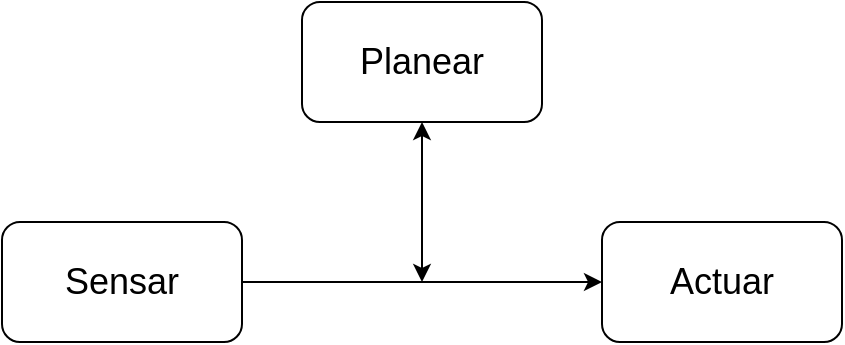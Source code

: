 <mxfile version="19.0.3" type="device"><diagram id="19vFl_X5pTW7kTyummM1" name="Page-1"><mxGraphModel dx="1102" dy="725" grid="1" gridSize="10" guides="1" tooltips="1" connect="1" arrows="1" fold="1" page="1" pageScale="1" pageWidth="850" pageHeight="1100" math="0" shadow="0"><root><mxCell id="0"/><mxCell id="1" parent="0"/><mxCell id="pboutbnZXH-Ph3M5jS9u-1" value="Sensar" style="rounded=1;whiteSpace=wrap;html=1;fontStyle=0;fontSize=18;" vertex="1" parent="1"><mxGeometry x="200" y="160" width="120" height="60" as="geometry"/></mxCell><mxCell id="pboutbnZXH-Ph3M5jS9u-5" style="edgeStyle=orthogonalEdgeStyle;rounded=0;orthogonalLoop=1;jettySize=auto;html=1;entryX=0;entryY=0.5;entryDx=0;entryDy=0;" edge="1" parent="1" source="pboutbnZXH-Ph3M5jS9u-1" target="pboutbnZXH-Ph3M5jS9u-3"><mxGeometry relative="1" as="geometry"><mxPoint x="430" y="190" as="sourcePoint"/></mxGeometry></mxCell><mxCell id="pboutbnZXH-Ph3M5jS9u-3" value="Actuar" style="rounded=1;whiteSpace=wrap;html=1;fontStyle=0;fontSize=18;" vertex="1" parent="1"><mxGeometry x="500" y="160" width="120" height="60" as="geometry"/></mxCell><mxCell id="pboutbnZXH-Ph3M5jS9u-6" value="Planear" style="rounded=1;whiteSpace=wrap;html=1;fontStyle=0;fontSize=18;" vertex="1" parent="1"><mxGeometry x="350" y="50" width="120" height="60" as="geometry"/></mxCell><mxCell id="pboutbnZXH-Ph3M5jS9u-7" value="" style="endArrow=classic;startArrow=classic;html=1;rounded=0;fontSize=18;entryX=0.5;entryY=1;entryDx=0;entryDy=0;" edge="1" parent="1" target="pboutbnZXH-Ph3M5jS9u-6"><mxGeometry width="50" height="50" relative="1" as="geometry"><mxPoint x="410" y="190" as="sourcePoint"/><mxPoint x="450" y="350" as="targetPoint"/></mxGeometry></mxCell></root></mxGraphModel></diagram></mxfile>